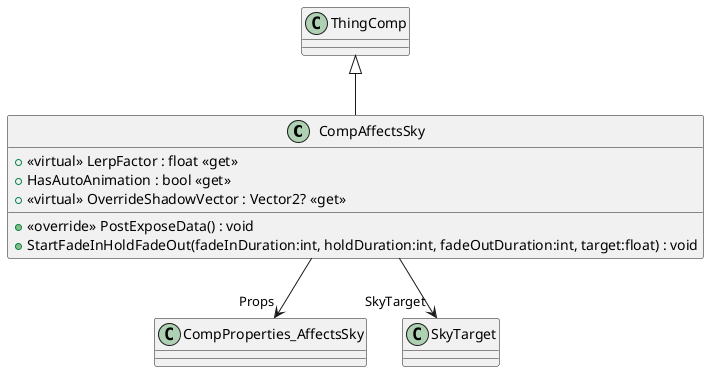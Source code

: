 @startuml
class CompAffectsSky {
    + <<virtual>> LerpFactor : float <<get>>
    + HasAutoAnimation : bool <<get>>
    + <<virtual>> OverrideShadowVector : Vector2? <<get>>
    + <<override>> PostExposeData() : void
    + StartFadeInHoldFadeOut(fadeInDuration:int, holdDuration:int, fadeOutDuration:int, target:float) : void
}
ThingComp <|-- CompAffectsSky
CompAffectsSky --> "Props" CompProperties_AffectsSky
CompAffectsSky --> "SkyTarget" SkyTarget
@enduml
